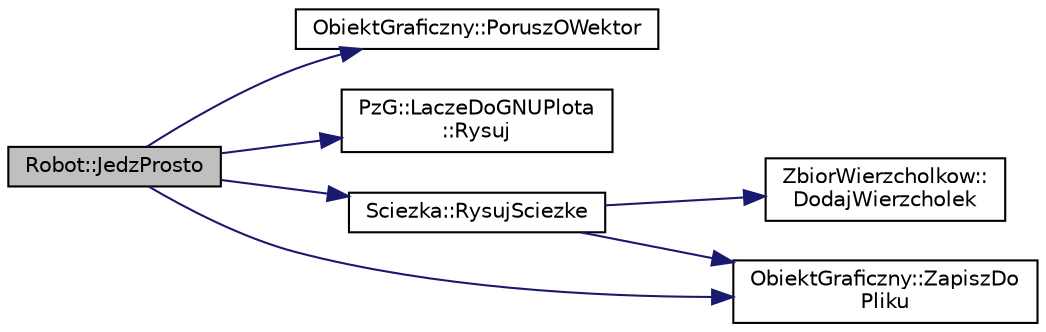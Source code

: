 digraph "Robot::JedzProsto"
{
  edge [fontname="Helvetica",fontsize="10",labelfontname="Helvetica",labelfontsize="10"];
  node [fontname="Helvetica",fontsize="10",shape=record];
  rankdir="LR";
  Node1 [label="Robot::JedzProsto",height=0.2,width=0.4,color="black", fillcolor="grey75", style="filled", fontcolor="black"];
  Node1 -> Node2 [color="midnightblue",fontsize="10",style="solid",fontname="Helvetica"];
  Node2 [label="ObiektGraficzny::PoruszOWektor",height=0.2,width=0.4,color="black", fillcolor="white", style="filled",URL="$classObiektGraficzny.html#a9ebefbb70dfd57f7d70e3a984dc8e302",tooltip="Metoda zmieniająca aktualne położenie obiektu. "];
  Node1 -> Node3 [color="midnightblue",fontsize="10",style="solid",fontname="Helvetica"];
  Node3 [label="PzG::LaczeDoGNUPlota\l::Rysuj",height=0.2,width=0.4,color="black", fillcolor="white", style="filled",URL="$classPzG_1_1LaczeDoGNUPlota.html#a065f5b8402737cc62b0ad4f66d028335"];
  Node1 -> Node4 [color="midnightblue",fontsize="10",style="solid",fontname="Helvetica"];
  Node4 [label="Sciezka::RysujSciezke",height=0.2,width=0.4,color="black", fillcolor="white", style="filled",URL="$classSciezka.html#a1bd5d92a611df435746d48568b8c11e1",tooltip="Funkcja rysująca linie. "];
  Node4 -> Node5 [color="midnightblue",fontsize="10",style="solid",fontname="Helvetica"];
  Node5 [label="ZbiorWierzcholkow::\lDodajWierzcholek",height=0.2,width=0.4,color="black", fillcolor="white", style="filled",URL="$classZbiorWierzcholkow.html#ab68a08af1a976a9207b6a5b6f676e01c",tooltip="Metoda dodająca nowy wierzchołek do kontenera. "];
  Node4 -> Node6 [color="midnightblue",fontsize="10",style="solid",fontname="Helvetica"];
  Node6 [label="ObiektGraficzny::ZapiszDo\lPliku",height=0.2,width=0.4,color="black", fillcolor="white", style="filled",URL="$classObiektGraficzny.html#ab081c0281377f2c48ccb7f463bf06510",tooltip="Metoda zapisuje do pliku współrzędne wierzchołków. "];
  Node1 -> Node6 [color="midnightblue",fontsize="10",style="solid",fontname="Helvetica"];
}
